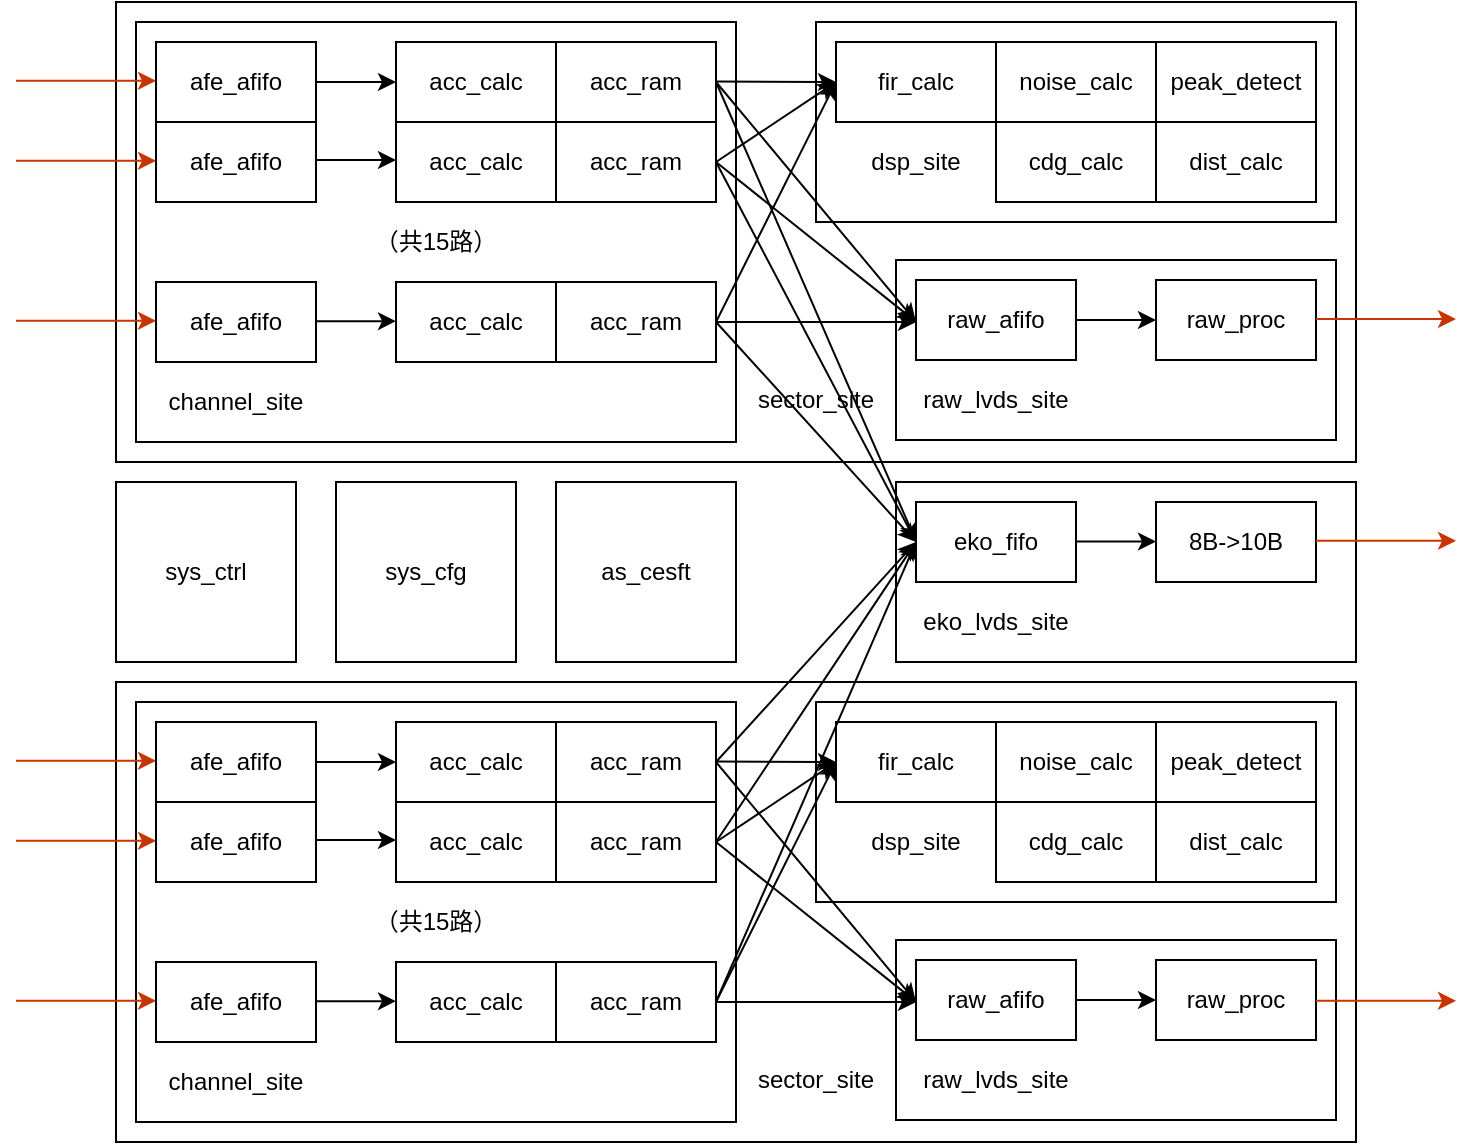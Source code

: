 <mxfile version="14.6.13" type="device"><diagram id="mq9j4vD9Qyf32Zl26Wbo" name="第 1 页"><mxGraphModel dx="920" dy="679" grid="0" gridSize="10" guides="1" tooltips="1" connect="1" arrows="1" fold="1" page="1" pageScale="1" pageWidth="1169" pageHeight="1654" math="0" shadow="0"><root><mxCell id="0"/><mxCell id="1" parent="0"/><mxCell id="Yp2u1olMUZJvMBLnT-6m-5" value="" style="rounded=0;whiteSpace=wrap;html=1;fillColor=none;" parent="1" vertex="1"><mxGeometry x="640" y="370" width="230" height="90" as="geometry"/></mxCell><mxCell id="Yp2u1olMUZJvMBLnT-6m-13" value="as_cesft" style="rounded=0;whiteSpace=wrap;html=1;fillColor=none;" parent="1" vertex="1"><mxGeometry x="470" y="370" width="90" height="90" as="geometry"/></mxCell><mxCell id="Yp2u1olMUZJvMBLnT-6m-9" value="" style="rounded=0;whiteSpace=wrap;html=1;fillColor=none;" parent="1" vertex="1"><mxGeometry x="250" y="130" width="620" height="230" as="geometry"/></mxCell><mxCell id="Yp2u1olMUZJvMBLnT-6m-21" value="" style="rounded=0;whiteSpace=wrap;html=1;fillColor=none;" parent="1" vertex="1"><mxGeometry x="640" y="259" width="220" height="90" as="geometry"/></mxCell><mxCell id="avOiTNYaLPBBU32-YkoK-25" value="" style="rounded=0;whiteSpace=wrap;html=1;fillColor=none;" vertex="1" parent="1"><mxGeometry x="260" y="140" width="300" height="210" as="geometry"/></mxCell><mxCell id="Yp2u1olMUZJvMBLnT-6m-28" value="" style="rounded=0;whiteSpace=wrap;html=1;fillColor=none;" parent="1" vertex="1"><mxGeometry x="600" y="140" width="260" height="100" as="geometry"/></mxCell><mxCell id="Yp2u1olMUZJvMBLnT-6m-20" value="raw_afifo" style="rounded=0;whiteSpace=wrap;html=1;fillColor=none;" parent="1" vertex="1"><mxGeometry x="650" y="269" width="80" height="40" as="geometry"/></mxCell><mxCell id="Yp2u1olMUZJvMBLnT-6m-29" value="dsp_site" style="rounded=0;whiteSpace=wrap;html=1;fillColor=none;strokeColor=none;" parent="1" vertex="1"><mxGeometry x="610" y="190" width="80" height="40" as="geometry"/></mxCell><mxCell id="Yp2u1olMUZJvMBLnT-6m-30" value="fir_calc" style="rounded=0;whiteSpace=wrap;html=1;fillColor=none;" parent="1" vertex="1"><mxGeometry x="610" y="150" width="80" height="40" as="geometry"/></mxCell><mxCell id="Yp2u1olMUZJvMBLnT-6m-31" value="noise_calc" style="rounded=0;whiteSpace=wrap;html=1;fillColor=none;" parent="1" vertex="1"><mxGeometry x="690" y="150" width="80" height="40" as="geometry"/></mxCell><mxCell id="Yp2u1olMUZJvMBLnT-6m-36" value="cdg_calc" style="rounded=0;whiteSpace=wrap;html=1;fillColor=none;" parent="1" vertex="1"><mxGeometry x="690" y="190" width="80" height="40" as="geometry"/></mxCell><mxCell id="Yp2u1olMUZJvMBLnT-6m-23" value="（共15路）" style="rounded=0;whiteSpace=wrap;html=1;fillColor=none;strokeColor=none;" parent="1" vertex="1"><mxGeometry x="370" y="230" width="80" height="40" as="geometry"/></mxCell><mxCell id="Yp2u1olMUZJvMBLnT-6m-27" value="channel_site" style="rounded=0;whiteSpace=wrap;html=1;fillColor=none;strokeColor=none;" parent="1" vertex="1"><mxGeometry x="270" y="310" width="80" height="40" as="geometry"/></mxCell><mxCell id="Yp2u1olMUZJvMBLnT-6m-7" value="acc_calc" style="rounded=0;whiteSpace=wrap;html=1;fillColor=none;" parent="1" vertex="1"><mxGeometry x="390" y="150" width="80" height="40" as="geometry"/></mxCell><mxCell id="Yp2u1olMUZJvMBLnT-6m-8" value="acc_ram" style="rounded=0;whiteSpace=wrap;html=1;fillColor=none;" parent="1" vertex="1"><mxGeometry x="470" y="150" width="80" height="40" as="geometry"/></mxCell><mxCell id="Yp2u1olMUZJvMBLnT-6m-10" value="afe_afifo" style="rounded=0;whiteSpace=wrap;html=1;fillColor=none;" parent="1" vertex="1"><mxGeometry x="270" y="150" width="80" height="40" as="geometry"/></mxCell><mxCell id="avOiTNYaLPBBU32-YkoK-4" value="acc_calc" style="rounded=0;whiteSpace=wrap;html=1;fillColor=none;" vertex="1" parent="1"><mxGeometry x="390" y="190" width="80" height="40" as="geometry"/></mxCell><mxCell id="avOiTNYaLPBBU32-YkoK-5" value="acc_ram" style="rounded=0;whiteSpace=wrap;html=1;fillColor=none;" vertex="1" parent="1"><mxGeometry x="470" y="190" width="80" height="40" as="geometry"/></mxCell><mxCell id="avOiTNYaLPBBU32-YkoK-6" value="afe_afifo" style="rounded=0;whiteSpace=wrap;html=1;fillColor=none;" vertex="1" parent="1"><mxGeometry x="270" y="190" width="80" height="40" as="geometry"/></mxCell><mxCell id="avOiTNYaLPBBU32-YkoK-9" value="acc_calc" style="rounded=0;whiteSpace=wrap;html=1;fillColor=none;" vertex="1" parent="1"><mxGeometry x="390" y="270" width="80" height="40" as="geometry"/></mxCell><mxCell id="avOiTNYaLPBBU32-YkoK-10" value="acc_ram" style="rounded=0;whiteSpace=wrap;html=1;fillColor=none;" vertex="1" parent="1"><mxGeometry x="470" y="270" width="80" height="40" as="geometry"/></mxCell><mxCell id="avOiTNYaLPBBU32-YkoK-11" value="afe_afifo" style="rounded=0;whiteSpace=wrap;html=1;fillColor=none;" vertex="1" parent="1"><mxGeometry x="270" y="270" width="80" height="40" as="geometry"/></mxCell><mxCell id="Yp2u1olMUZJvMBLnT-6m-3" value="" style="endArrow=classic;html=1;entryX=0;entryY=0.5;entryDx=0;entryDy=0;exitX=1;exitY=0.5;exitDx=0;exitDy=0;" parent="1" edge="1" target="Yp2u1olMUZJvMBLnT-6m-7" source="Yp2u1olMUZJvMBLnT-6m-10"><mxGeometry x="240" y="120" width="50" height="50" as="geometry"><mxPoint x="80" y="130" as="sourcePoint"/><mxPoint x="150" y="130" as="targetPoint"/></mxGeometry></mxCell><mxCell id="avOiTNYaLPBBU32-YkoK-18" value="" style="endArrow=classic;html=1;entryX=0;entryY=0.5;entryDx=0;entryDy=0;exitX=1;exitY=0.5;exitDx=0;exitDy=0;" edge="1" parent="1"><mxGeometry x="240" y="120" width="50" height="50" as="geometry"><mxPoint x="350" y="209" as="sourcePoint"/><mxPoint x="390" y="209" as="targetPoint"/></mxGeometry></mxCell><mxCell id="avOiTNYaLPBBU32-YkoK-22" value="" style="endArrow=classic;html=1;entryX=0;entryY=0.5;entryDx=0;entryDy=0;exitX=1;exitY=0.5;exitDx=0;exitDy=0;" edge="1" parent="1"><mxGeometry x="240" y="120" width="50" height="50" as="geometry"><mxPoint x="350" y="289.58" as="sourcePoint"/><mxPoint x="390" y="289.58" as="targetPoint"/></mxGeometry></mxCell><mxCell id="avOiTNYaLPBBU32-YkoK-23" value="peak_detect" style="rounded=0;whiteSpace=wrap;html=1;fillColor=none;" vertex="1" parent="1"><mxGeometry x="770" y="150" width="80" height="40" as="geometry"/></mxCell><mxCell id="avOiTNYaLPBBU32-YkoK-24" value="dist_calc" style="rounded=0;whiteSpace=wrap;html=1;fillColor=none;" vertex="1" parent="1"><mxGeometry x="770" y="190" width="80" height="40" as="geometry"/></mxCell><mxCell id="avOiTNYaLPBBU32-YkoK-26" value="" style="endArrow=classic;html=1;" edge="1" parent="1"><mxGeometry x="240" y="120" width="50" height="50" as="geometry"><mxPoint x="550" y="169.76" as="sourcePoint"/><mxPoint x="610" y="170" as="targetPoint"/></mxGeometry></mxCell><mxCell id="avOiTNYaLPBBU32-YkoK-27" value="" style="endArrow=classic;html=1;exitX=1;exitY=0.5;exitDx=0;exitDy=0;entryX=0;entryY=0.5;entryDx=0;entryDy=0;" edge="1" parent="1" source="avOiTNYaLPBBU32-YkoK-5" target="Yp2u1olMUZJvMBLnT-6m-30"><mxGeometry x="240" y="120" width="50" height="50" as="geometry"><mxPoint x="560" y="179.76" as="sourcePoint"/><mxPoint x="630" y="179.76" as="targetPoint"/></mxGeometry></mxCell><mxCell id="avOiTNYaLPBBU32-YkoK-28" value="" style="endArrow=classic;html=1;exitX=1;exitY=0.5;exitDx=0;exitDy=0;" edge="1" parent="1" source="avOiTNYaLPBBU32-YkoK-10"><mxGeometry x="240" y="120" width="50" height="50" as="geometry"><mxPoint x="560" y="179.76" as="sourcePoint"/><mxPoint x="610" y="170" as="targetPoint"/></mxGeometry></mxCell><mxCell id="avOiTNYaLPBBU32-YkoK-29" value="raw_proc" style="rounded=0;whiteSpace=wrap;html=1;fillColor=none;" vertex="1" parent="1"><mxGeometry x="770" y="269" width="80" height="40" as="geometry"/></mxCell><mxCell id="avOiTNYaLPBBU32-YkoK-30" value="raw_lvds_site" style="rounded=0;whiteSpace=wrap;html=1;fillColor=none;strokeColor=none;" vertex="1" parent="1"><mxGeometry x="650" y="309" width="80" height="40" as="geometry"/></mxCell><mxCell id="avOiTNYaLPBBU32-YkoK-32" value="" style="endArrow=classic;html=1;entryX=0;entryY=0.5;entryDx=0;entryDy=0;exitX=1;exitY=0.5;exitDx=0;exitDy=0;" edge="1" parent="1"><mxGeometry x="230" y="120" width="50" height="50" as="geometry"><mxPoint x="730" y="289" as="sourcePoint"/><mxPoint x="770" y="289" as="targetPoint"/></mxGeometry></mxCell><mxCell id="avOiTNYaLPBBU32-YkoK-33" value="" style="endArrow=classic;html=1;exitX=1;exitY=0.5;exitDx=0;exitDy=0;entryX=-0.001;entryY=0.52;entryDx=0;entryDy=0;entryPerimeter=0;" edge="1" parent="1" source="Yp2u1olMUZJvMBLnT-6m-8" target="Yp2u1olMUZJvMBLnT-6m-20"><mxGeometry x="240" y="120" width="50" height="50" as="geometry"><mxPoint x="560" y="179.76" as="sourcePoint"/><mxPoint x="660" y="289" as="targetPoint"/></mxGeometry></mxCell><mxCell id="avOiTNYaLPBBU32-YkoK-34" value="" style="endArrow=classic;html=1;exitX=1;exitY=0.5;exitDx=0;exitDy=0;entryX=-0.002;entryY=0.52;entryDx=0;entryDy=0;entryPerimeter=0;" edge="1" parent="1" source="avOiTNYaLPBBU32-YkoK-5" target="Yp2u1olMUZJvMBLnT-6m-20"><mxGeometry x="240" y="120" width="50" height="50" as="geometry"><mxPoint x="550" y="229.66" as="sourcePoint"/><mxPoint x="660" y="289" as="targetPoint"/></mxGeometry></mxCell><mxCell id="avOiTNYaLPBBU32-YkoK-35" value="" style="endArrow=classic;html=1;exitX=1;exitY=0.5;exitDx=0;exitDy=0;" edge="1" parent="1" source="avOiTNYaLPBBU32-YkoK-10"><mxGeometry x="240" y="120" width="50" height="50" as="geometry"><mxPoint x="570" y="189.76" as="sourcePoint"/><mxPoint x="650" y="290" as="targetPoint"/></mxGeometry></mxCell><mxCell id="avOiTNYaLPBBU32-YkoK-38" value="sector_site" style="rounded=0;whiteSpace=wrap;html=1;fillColor=none;strokeColor=none;" vertex="1" parent="1"><mxGeometry x="560" y="309" width="80" height="40" as="geometry"/></mxCell><mxCell id="avOiTNYaLPBBU32-YkoK-40" value="" style="endArrow=classic;html=1;fillColor=#fa6800;strokeColor=#C73500;" edge="1" parent="1"><mxGeometry x="540" y="238.74" width="50" height="50" as="geometry"><mxPoint x="850" y="288.5" as="sourcePoint"/><mxPoint x="920" y="288.5" as="targetPoint"/></mxGeometry></mxCell><mxCell id="avOiTNYaLPBBU32-YkoK-41" value="8B-&amp;gt;10B" style="rounded=0;whiteSpace=wrap;html=1;fillColor=none;" vertex="1" parent="1"><mxGeometry x="770" y="380" width="80" height="40" as="geometry"/></mxCell><mxCell id="avOiTNYaLPBBU32-YkoK-42" value="eko_fifo" style="rounded=0;whiteSpace=wrap;html=1;fillColor=none;" vertex="1" parent="1"><mxGeometry x="650" y="380" width="80" height="40" as="geometry"/></mxCell><mxCell id="avOiTNYaLPBBU32-YkoK-43" value="eko_lvds_site" style="rounded=0;whiteSpace=wrap;html=1;fillColor=none;strokeColor=none;" vertex="1" parent="1"><mxGeometry x="650" y="420" width="80" height="40" as="geometry"/></mxCell><mxCell id="avOiTNYaLPBBU32-YkoK-44" value="" style="endArrow=classic;html=1;fillColor=#fa6800;strokeColor=#C73500;" edge="1" parent="1"><mxGeometry x="540" y="349.65" width="50" height="50" as="geometry"><mxPoint x="850" y="399.41" as="sourcePoint"/><mxPoint x="920" y="399.41" as="targetPoint"/></mxGeometry></mxCell><mxCell id="avOiTNYaLPBBU32-YkoK-45" value="" style="endArrow=classic;html=1;" edge="1" parent="1"><mxGeometry x="420" y="350.04" width="50" height="50" as="geometry"><mxPoint x="730" y="399.8" as="sourcePoint"/><mxPoint x="770" y="399.8" as="targetPoint"/></mxGeometry></mxCell><mxCell id="avOiTNYaLPBBU32-YkoK-46" value="" style="endArrow=classic;html=1;exitX=1;exitY=0.5;exitDx=0;exitDy=0;" edge="1" parent="1" source="Yp2u1olMUZJvMBLnT-6m-8"><mxGeometry x="270" y="349.82" width="50" height="50" as="geometry"><mxPoint x="580" y="399.58" as="sourcePoint"/><mxPoint x="650" y="399.58" as="targetPoint"/></mxGeometry></mxCell><mxCell id="avOiTNYaLPBBU32-YkoK-47" value="" style="endArrow=classic;html=1;exitX=1;exitY=0.5;exitDx=0;exitDy=0;entryX=0;entryY=0.5;entryDx=0;entryDy=0;" edge="1" parent="1" source="avOiTNYaLPBBU32-YkoK-5" target="avOiTNYaLPBBU32-YkoK-42"><mxGeometry x="580" y="278.74" width="50" height="50" as="geometry"><mxPoint x="890" y="328.5" as="sourcePoint"/><mxPoint x="960" y="328.5" as="targetPoint"/></mxGeometry></mxCell><mxCell id="avOiTNYaLPBBU32-YkoK-48" value="" style="endArrow=classic;html=1;" edge="1" parent="1"><mxGeometry x="590" y="288.74" width="50" height="50" as="geometry"><mxPoint x="550" y="290" as="sourcePoint"/><mxPoint x="650" y="400" as="targetPoint"/></mxGeometry></mxCell><mxCell id="avOiTNYaLPBBU32-YkoK-49" value="" style="rounded=0;whiteSpace=wrap;html=1;fillColor=none;" vertex="1" parent="1"><mxGeometry x="250" y="470" width="620" height="230" as="geometry"/></mxCell><mxCell id="avOiTNYaLPBBU32-YkoK-50" value="" style="rounded=0;whiteSpace=wrap;html=1;fillColor=none;" vertex="1" parent="1"><mxGeometry x="640" y="599" width="220" height="90" as="geometry"/></mxCell><mxCell id="avOiTNYaLPBBU32-YkoK-51" value="" style="rounded=0;whiteSpace=wrap;html=1;fillColor=none;" vertex="1" parent="1"><mxGeometry x="260" y="480" width="300" height="210" as="geometry"/></mxCell><mxCell id="avOiTNYaLPBBU32-YkoK-52" value="" style="rounded=0;whiteSpace=wrap;html=1;fillColor=none;" vertex="1" parent="1"><mxGeometry x="600" y="480" width="260" height="100" as="geometry"/></mxCell><mxCell id="avOiTNYaLPBBU32-YkoK-53" value="raw_afifo" style="rounded=0;whiteSpace=wrap;html=1;fillColor=none;" vertex="1" parent="1"><mxGeometry x="650" y="609" width="80" height="40" as="geometry"/></mxCell><mxCell id="avOiTNYaLPBBU32-YkoK-54" value="dsp_site" style="rounded=0;whiteSpace=wrap;html=1;fillColor=none;strokeColor=none;" vertex="1" parent="1"><mxGeometry x="610" y="530" width="80" height="40" as="geometry"/></mxCell><mxCell id="avOiTNYaLPBBU32-YkoK-55" value="fir_calc" style="rounded=0;whiteSpace=wrap;html=1;fillColor=none;" vertex="1" parent="1"><mxGeometry x="610" y="490" width="80" height="40" as="geometry"/></mxCell><mxCell id="avOiTNYaLPBBU32-YkoK-56" value="noise_calc" style="rounded=0;whiteSpace=wrap;html=1;fillColor=none;" vertex="1" parent="1"><mxGeometry x="690" y="490" width="80" height="40" as="geometry"/></mxCell><mxCell id="avOiTNYaLPBBU32-YkoK-57" value="cdg_calc" style="rounded=0;whiteSpace=wrap;html=1;fillColor=none;" vertex="1" parent="1"><mxGeometry x="690" y="530" width="80" height="40" as="geometry"/></mxCell><mxCell id="avOiTNYaLPBBU32-YkoK-58" value="（共15路）" style="rounded=0;whiteSpace=wrap;html=1;fillColor=none;strokeColor=none;" vertex="1" parent="1"><mxGeometry x="370" y="570" width="80" height="40" as="geometry"/></mxCell><mxCell id="avOiTNYaLPBBU32-YkoK-59" value="channel_site" style="rounded=0;whiteSpace=wrap;html=1;fillColor=none;strokeColor=none;" vertex="1" parent="1"><mxGeometry x="270" y="650" width="80" height="40" as="geometry"/></mxCell><mxCell id="avOiTNYaLPBBU32-YkoK-60" value="acc_calc" style="rounded=0;whiteSpace=wrap;html=1;fillColor=none;" vertex="1" parent="1"><mxGeometry x="390" y="490" width="80" height="40" as="geometry"/></mxCell><mxCell id="avOiTNYaLPBBU32-YkoK-61" value="acc_ram" style="rounded=0;whiteSpace=wrap;html=1;fillColor=none;" vertex="1" parent="1"><mxGeometry x="470" y="490" width="80" height="40" as="geometry"/></mxCell><mxCell id="avOiTNYaLPBBU32-YkoK-62" value="afe_afifo" style="rounded=0;whiteSpace=wrap;html=1;fillColor=none;" vertex="1" parent="1"><mxGeometry x="270" y="490" width="80" height="40" as="geometry"/></mxCell><mxCell id="avOiTNYaLPBBU32-YkoK-63" value="acc_calc" style="rounded=0;whiteSpace=wrap;html=1;fillColor=none;" vertex="1" parent="1"><mxGeometry x="390" y="530" width="80" height="40" as="geometry"/></mxCell><mxCell id="avOiTNYaLPBBU32-YkoK-64" value="acc_ram" style="rounded=0;whiteSpace=wrap;html=1;fillColor=none;" vertex="1" parent="1"><mxGeometry x="470" y="530" width="80" height="40" as="geometry"/></mxCell><mxCell id="avOiTNYaLPBBU32-YkoK-65" value="afe_afifo" style="rounded=0;whiteSpace=wrap;html=1;fillColor=none;" vertex="1" parent="1"><mxGeometry x="270" y="530" width="80" height="40" as="geometry"/></mxCell><mxCell id="avOiTNYaLPBBU32-YkoK-66" value="acc_calc" style="rounded=0;whiteSpace=wrap;html=1;fillColor=none;" vertex="1" parent="1"><mxGeometry x="390" y="610" width="80" height="40" as="geometry"/></mxCell><mxCell id="avOiTNYaLPBBU32-YkoK-67" value="acc_ram" style="rounded=0;whiteSpace=wrap;html=1;fillColor=none;" vertex="1" parent="1"><mxGeometry x="470" y="610" width="80" height="40" as="geometry"/></mxCell><mxCell id="avOiTNYaLPBBU32-YkoK-68" value="afe_afifo" style="rounded=0;whiteSpace=wrap;html=1;fillColor=none;" vertex="1" parent="1"><mxGeometry x="270" y="610" width="80" height="40" as="geometry"/></mxCell><mxCell id="avOiTNYaLPBBU32-YkoK-69" value="" style="endArrow=classic;html=1;entryX=0;entryY=0.5;entryDx=0;entryDy=0;exitX=1;exitY=0.5;exitDx=0;exitDy=0;" edge="1" parent="1" source="avOiTNYaLPBBU32-YkoK-62" target="avOiTNYaLPBBU32-YkoK-60"><mxGeometry x="240" y="460" width="50" height="50" as="geometry"><mxPoint x="80" y="470" as="sourcePoint"/><mxPoint x="150" y="470" as="targetPoint"/></mxGeometry></mxCell><mxCell id="avOiTNYaLPBBU32-YkoK-70" value="" style="endArrow=classic;html=1;entryX=0;entryY=0.5;entryDx=0;entryDy=0;exitX=1;exitY=0.5;exitDx=0;exitDy=0;" edge="1" parent="1"><mxGeometry x="240" y="460" width="50" height="50" as="geometry"><mxPoint x="350" y="549" as="sourcePoint"/><mxPoint x="390" y="549" as="targetPoint"/></mxGeometry></mxCell><mxCell id="avOiTNYaLPBBU32-YkoK-71" value="" style="endArrow=classic;html=1;entryX=0;entryY=0.5;entryDx=0;entryDy=0;exitX=1;exitY=0.5;exitDx=0;exitDy=0;" edge="1" parent="1"><mxGeometry x="240" y="460" width="50" height="50" as="geometry"><mxPoint x="350" y="629.58" as="sourcePoint"/><mxPoint x="390" y="629.58" as="targetPoint"/></mxGeometry></mxCell><mxCell id="avOiTNYaLPBBU32-YkoK-72" value="peak_detect" style="rounded=0;whiteSpace=wrap;html=1;fillColor=none;" vertex="1" parent="1"><mxGeometry x="770" y="490" width="80" height="40" as="geometry"/></mxCell><mxCell id="avOiTNYaLPBBU32-YkoK-73" value="dist_calc" style="rounded=0;whiteSpace=wrap;html=1;fillColor=none;" vertex="1" parent="1"><mxGeometry x="770" y="530" width="80" height="40" as="geometry"/></mxCell><mxCell id="avOiTNYaLPBBU32-YkoK-74" value="" style="endArrow=classic;html=1;" edge="1" parent="1"><mxGeometry x="240" y="460" width="50" height="50" as="geometry"><mxPoint x="550" y="509.76" as="sourcePoint"/><mxPoint x="610" y="510" as="targetPoint"/></mxGeometry></mxCell><mxCell id="avOiTNYaLPBBU32-YkoK-75" value="" style="endArrow=classic;html=1;exitX=1;exitY=0.5;exitDx=0;exitDy=0;entryX=0;entryY=0.5;entryDx=0;entryDy=0;" edge="1" parent="1" source="avOiTNYaLPBBU32-YkoK-64" target="avOiTNYaLPBBU32-YkoK-55"><mxGeometry x="240" y="460" width="50" height="50" as="geometry"><mxPoint x="560" y="519.76" as="sourcePoint"/><mxPoint x="630" y="519.76" as="targetPoint"/></mxGeometry></mxCell><mxCell id="avOiTNYaLPBBU32-YkoK-76" value="" style="endArrow=classic;html=1;exitX=1;exitY=0.5;exitDx=0;exitDy=0;" edge="1" parent="1" source="avOiTNYaLPBBU32-YkoK-67"><mxGeometry x="240" y="460" width="50" height="50" as="geometry"><mxPoint x="560" y="519.76" as="sourcePoint"/><mxPoint x="610" y="510" as="targetPoint"/></mxGeometry></mxCell><mxCell id="avOiTNYaLPBBU32-YkoK-77" value="raw_proc" style="rounded=0;whiteSpace=wrap;html=1;fillColor=none;" vertex="1" parent="1"><mxGeometry x="770" y="609" width="80" height="40" as="geometry"/></mxCell><mxCell id="avOiTNYaLPBBU32-YkoK-78" value="raw_lvds_site" style="rounded=0;whiteSpace=wrap;html=1;fillColor=none;strokeColor=none;" vertex="1" parent="1"><mxGeometry x="650" y="649" width="80" height="40" as="geometry"/></mxCell><mxCell id="avOiTNYaLPBBU32-YkoK-79" value="" style="endArrow=classic;html=1;entryX=0;entryY=0.5;entryDx=0;entryDy=0;exitX=1;exitY=0.5;exitDx=0;exitDy=0;" edge="1" parent="1"><mxGeometry x="230" y="460" width="50" height="50" as="geometry"><mxPoint x="730" y="629" as="sourcePoint"/><mxPoint x="770" y="629" as="targetPoint"/></mxGeometry></mxCell><mxCell id="avOiTNYaLPBBU32-YkoK-80" value="" style="endArrow=classic;html=1;exitX=1;exitY=0.5;exitDx=0;exitDy=0;entryX=-0.001;entryY=0.52;entryDx=0;entryDy=0;entryPerimeter=0;" edge="1" parent="1" source="avOiTNYaLPBBU32-YkoK-61" target="avOiTNYaLPBBU32-YkoK-53"><mxGeometry x="240" y="460" width="50" height="50" as="geometry"><mxPoint x="560" y="519.76" as="sourcePoint"/><mxPoint x="660" y="629" as="targetPoint"/></mxGeometry></mxCell><mxCell id="avOiTNYaLPBBU32-YkoK-81" value="" style="endArrow=classic;html=1;exitX=1;exitY=0.5;exitDx=0;exitDy=0;entryX=-0.002;entryY=0.52;entryDx=0;entryDy=0;entryPerimeter=0;" edge="1" parent="1" source="avOiTNYaLPBBU32-YkoK-64" target="avOiTNYaLPBBU32-YkoK-53"><mxGeometry x="240" y="460" width="50" height="50" as="geometry"><mxPoint x="550" y="569.66" as="sourcePoint"/><mxPoint x="660" y="629" as="targetPoint"/></mxGeometry></mxCell><mxCell id="avOiTNYaLPBBU32-YkoK-82" value="" style="endArrow=classic;html=1;exitX=1;exitY=0.5;exitDx=0;exitDy=0;" edge="1" parent="1" source="avOiTNYaLPBBU32-YkoK-67"><mxGeometry x="240" y="460" width="50" height="50" as="geometry"><mxPoint x="570" y="529.76" as="sourcePoint"/><mxPoint x="650" y="630" as="targetPoint"/></mxGeometry></mxCell><mxCell id="avOiTNYaLPBBU32-YkoK-83" value="sector_site" style="rounded=0;whiteSpace=wrap;html=1;fillColor=none;strokeColor=none;" vertex="1" parent="1"><mxGeometry x="560" y="649" width="80" height="40" as="geometry"/></mxCell><mxCell id="avOiTNYaLPBBU32-YkoK-84" value="" style="endArrow=classic;html=1;exitX=1;exitY=0.5;exitDx=0;exitDy=0;entryX=0;entryY=0.5;entryDx=0;entryDy=0;" edge="1" parent="1" source="avOiTNYaLPBBU32-YkoK-61" target="avOiTNYaLPBBU32-YkoK-42"><mxGeometry x="550" y="359.65" width="50" height="50" as="geometry"><mxPoint x="860" y="409.41" as="sourcePoint"/><mxPoint x="930" y="409.41" as="targetPoint"/></mxGeometry></mxCell><mxCell id="avOiTNYaLPBBU32-YkoK-85" value="" style="endArrow=classic;html=1;exitX=1;exitY=0.5;exitDx=0;exitDy=0;entryX=0;entryY=0.5;entryDx=0;entryDy=0;" edge="1" parent="1" source="avOiTNYaLPBBU32-YkoK-64" target="avOiTNYaLPBBU32-YkoK-42"><mxGeometry x="560" y="369.65" width="50" height="50" as="geometry"><mxPoint x="870" y="419.41" as="sourcePoint"/><mxPoint x="940" y="419.41" as="targetPoint"/></mxGeometry></mxCell><mxCell id="avOiTNYaLPBBU32-YkoK-86" value="" style="endArrow=classic;html=1;entryX=0;entryY=0.5;entryDx=0;entryDy=0;" edge="1" parent="1" target="avOiTNYaLPBBU32-YkoK-42"><mxGeometry x="570" y="379.65" width="50" height="50" as="geometry"><mxPoint x="550" y="630" as="sourcePoint"/><mxPoint x="950" y="429.41" as="targetPoint"/></mxGeometry></mxCell><mxCell id="avOiTNYaLPBBU32-YkoK-87" value="" style="endArrow=classic;html=1;fillColor=#fa6800;strokeColor=#C73500;" edge="1" parent="1"><mxGeometry x="540" y="579.65" width="50" height="50" as="geometry"><mxPoint x="850" y="629.41" as="sourcePoint"/><mxPoint x="920" y="629.41" as="targetPoint"/></mxGeometry></mxCell><mxCell id="avOiTNYaLPBBU32-YkoK-89" value="sys_ctrl" style="rounded=0;whiteSpace=wrap;html=1;fillColor=none;" vertex="1" parent="1"><mxGeometry x="250" y="370" width="90" height="90" as="geometry"/></mxCell><mxCell id="avOiTNYaLPBBU32-YkoK-90" value="sys_cfg" style="rounded=0;whiteSpace=wrap;html=1;fillColor=none;" vertex="1" parent="1"><mxGeometry x="360" y="370" width="90" height="90" as="geometry"/></mxCell><mxCell id="avOiTNYaLPBBU32-YkoK-91" value="" style="endArrow=classic;html=1;fillColor=#fa6800;strokeColor=#C73500;" edge="1" parent="1"><mxGeometry x="-110" y="119.65" width="50" height="50" as="geometry"><mxPoint x="200" y="169.41" as="sourcePoint"/><mxPoint x="270" y="169.41" as="targetPoint"/></mxGeometry></mxCell><mxCell id="avOiTNYaLPBBU32-YkoK-92" value="" style="endArrow=classic;html=1;fillColor=#fa6800;strokeColor=#C73500;" edge="1" parent="1"><mxGeometry x="-110" y="159.65" width="50" height="50" as="geometry"><mxPoint x="200" y="209.41" as="sourcePoint"/><mxPoint x="270" y="209.41" as="targetPoint"/></mxGeometry></mxCell><mxCell id="avOiTNYaLPBBU32-YkoK-93" value="" style="endArrow=classic;html=1;fillColor=#fa6800;strokeColor=#C73500;" edge="1" parent="1"><mxGeometry x="-110" y="239.65" width="50" height="50" as="geometry"><mxPoint x="200" y="289.41" as="sourcePoint"/><mxPoint x="270" y="289.41" as="targetPoint"/></mxGeometry></mxCell><mxCell id="avOiTNYaLPBBU32-YkoK-94" value="" style="endArrow=classic;html=1;fillColor=#fa6800;strokeColor=#C73500;" edge="1" parent="1"><mxGeometry x="-110" y="459.65" width="50" height="50" as="geometry"><mxPoint x="200" y="509.41" as="sourcePoint"/><mxPoint x="270" y="509.41" as="targetPoint"/></mxGeometry></mxCell><mxCell id="avOiTNYaLPBBU32-YkoK-95" value="" style="endArrow=classic;html=1;fillColor=#fa6800;strokeColor=#C73500;" edge="1" parent="1"><mxGeometry x="-110" y="499.65" width="50" height="50" as="geometry"><mxPoint x="200" y="549.41" as="sourcePoint"/><mxPoint x="270" y="549.41" as="targetPoint"/></mxGeometry></mxCell><mxCell id="avOiTNYaLPBBU32-YkoK-96" value="" style="endArrow=classic;html=1;fillColor=#fa6800;strokeColor=#C73500;" edge="1" parent="1"><mxGeometry x="-110" y="579.65" width="50" height="50" as="geometry"><mxPoint x="200" y="629.41" as="sourcePoint"/><mxPoint x="270" y="629.41" as="targetPoint"/></mxGeometry></mxCell></root></mxGraphModel></diagram></mxfile>